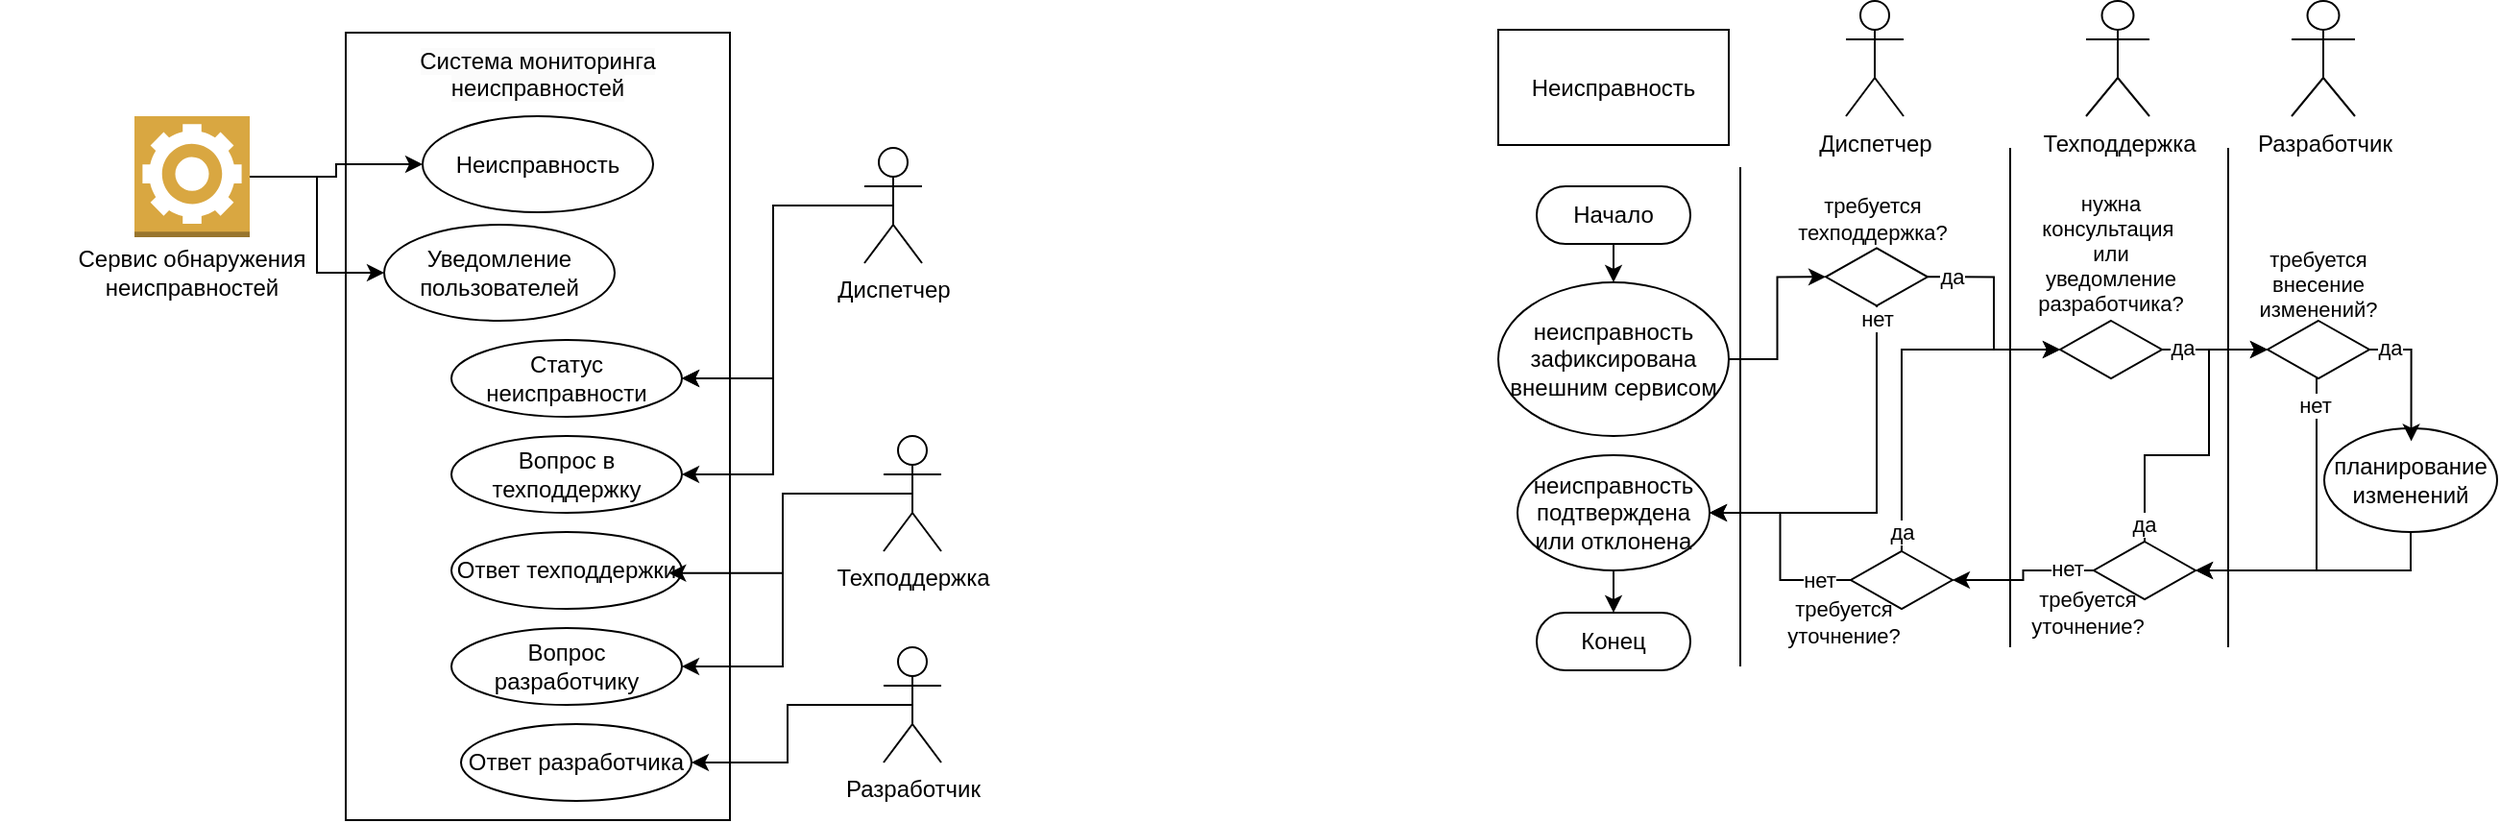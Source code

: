 <mxfile version="26.0.9">
  <diagram name="Страница — 1" id="SwEqvJPWhyMxqBncDW8C">
    <mxGraphModel dx="2346" dy="865" grid="1" gridSize="10" guides="1" tooltips="1" connect="1" arrows="1" fold="1" page="0" pageScale="1" pageWidth="827" pageHeight="1169" background="none" math="0" shadow="0">
      <root>
        <mxCell id="0" />
        <mxCell id="1" parent="0" />
        <mxCell id="7dcCvywfyXwEM8nJTA-8-9" value="Система мониторинга&#xa;неисправностей" style="rounded=0;whiteSpace=wrap;verticalAlign=top;labelBackgroundColor=none;textOpacity=0;fontColor=default;fillColor=none;" vertex="1" parent="1">
          <mxGeometry x="-1290" y="-330" width="200" height="410" as="geometry" />
        </mxCell>
        <mxCell id="7dcCvywfyXwEM8nJTA-8-29" style="edgeStyle=orthogonalEdgeStyle;rounded=0;orthogonalLoop=1;jettySize=auto;html=1;exitX=1;exitY=0.5;exitDx=0;exitDy=0;exitPerimeter=0;entryX=0;entryY=0.5;entryDx=0;entryDy=0;" edge="1" parent="1" source="7dcCvywfyXwEM8nJTA-8-1" target="7dcCvywfyXwEM8nJTA-8-20">
          <mxGeometry relative="1" as="geometry" />
        </mxCell>
        <mxCell id="7dcCvywfyXwEM8nJTA-8-1" value="" style="outlineConnect=0;dashed=0;verticalLabelPosition=bottom;verticalAlign=top;align=center;html=1;shape=mxgraph.aws3.worker;fillColor=#D9A741;gradientColor=none;" vertex="1" parent="1">
          <mxGeometry x="-1400" y="-286.5" width="60" height="63" as="geometry" />
        </mxCell>
        <mxCell id="7dcCvywfyXwEM8nJTA-8-23" style="edgeStyle=orthogonalEdgeStyle;rounded=0;orthogonalLoop=1;jettySize=auto;html=1;exitX=0.5;exitY=0.5;exitDx=0;exitDy=0;exitPerimeter=0;entryX=1;entryY=0.5;entryDx=0;entryDy=0;" edge="1" parent="1" source="7dcCvywfyXwEM8nJTA-8-2" target="7dcCvywfyXwEM8nJTA-8-14">
          <mxGeometry relative="1" as="geometry" />
        </mxCell>
        <mxCell id="7dcCvywfyXwEM8nJTA-8-24" style="edgeStyle=orthogonalEdgeStyle;rounded=0;orthogonalLoop=1;jettySize=auto;html=1;exitX=0.5;exitY=0.5;exitDx=0;exitDy=0;exitPerimeter=0;entryX=1;entryY=0.5;entryDx=0;entryDy=0;" edge="1" parent="1" source="7dcCvywfyXwEM8nJTA-8-2" target="7dcCvywfyXwEM8nJTA-8-21">
          <mxGeometry relative="1" as="geometry" />
        </mxCell>
        <mxCell id="7dcCvywfyXwEM8nJTA-8-2" value="Диспетчер" style="shape=umlActor;verticalLabelPosition=bottom;verticalAlign=top;html=1;outlineConnect=0;" vertex="1" parent="1">
          <mxGeometry x="-1020" y="-270" width="30" height="60" as="geometry" />
        </mxCell>
        <mxCell id="7dcCvywfyXwEM8nJTA-8-36" style="edgeStyle=orthogonalEdgeStyle;rounded=0;orthogonalLoop=1;jettySize=auto;html=1;entryX=1;entryY=0.5;entryDx=0;entryDy=0;" edge="1" parent="1" source="7dcCvywfyXwEM8nJTA-8-3" target="7dcCvywfyXwEM8nJTA-8-32">
          <mxGeometry relative="1" as="geometry" />
        </mxCell>
        <mxCell id="7dcCvywfyXwEM8nJTA-8-3" value="Техподдержка" style="shape=umlActor;verticalLabelPosition=bottom;verticalAlign=top;html=1;outlineConnect=0;" vertex="1" parent="1">
          <mxGeometry x="-1010" y="-120" width="30" height="60" as="geometry" />
        </mxCell>
        <mxCell id="7dcCvywfyXwEM8nJTA-8-37" style="edgeStyle=orthogonalEdgeStyle;rounded=0;orthogonalLoop=1;jettySize=auto;html=1;exitX=0.5;exitY=0.5;exitDx=0;exitDy=0;exitPerimeter=0;entryX=1;entryY=0.5;entryDx=0;entryDy=0;" edge="1" parent="1" source="7dcCvywfyXwEM8nJTA-8-4" target="7dcCvywfyXwEM8nJTA-8-34">
          <mxGeometry relative="1" as="geometry" />
        </mxCell>
        <mxCell id="7dcCvywfyXwEM8nJTA-8-4" value="Разработчик" style="shape=umlActor;verticalLabelPosition=bottom;verticalAlign=top;html=1;outlineConnect=0;" vertex="1" parent="1">
          <mxGeometry x="-1010" y="-10" width="30" height="60" as="geometry" />
        </mxCell>
        <mxCell id="7dcCvywfyXwEM8nJTA-8-12" value="Неисправность" style="ellipse;whiteSpace=wrap;html=1;" vertex="1" parent="1">
          <mxGeometry x="-1250" y="-286.5" width="120" height="50" as="geometry" />
        </mxCell>
        <mxCell id="7dcCvywfyXwEM8nJTA-8-20" value="Уведомление пользователей" style="ellipse;whiteSpace=wrap;html=1;" vertex="1" parent="1">
          <mxGeometry x="-1270" y="-230" width="120" height="50" as="geometry" />
        </mxCell>
        <mxCell id="7dcCvywfyXwEM8nJTA-8-21" value="Вопрос в техподдержку" style="ellipse;whiteSpace=wrap;html=1;" vertex="1" parent="1">
          <mxGeometry x="-1235" y="-120" width="120" height="40" as="geometry" />
        </mxCell>
        <mxCell id="7dcCvywfyXwEM8nJTA-8-30" style="edgeStyle=orthogonalEdgeStyle;rounded=0;orthogonalLoop=1;jettySize=auto;html=1;entryX=0;entryY=0.5;entryDx=0;entryDy=0;" edge="1" parent="1" source="7dcCvywfyXwEM8nJTA-8-1" target="7dcCvywfyXwEM8nJTA-8-12">
          <mxGeometry relative="1" as="geometry">
            <mxPoint x="-1270" y="-246" as="targetPoint" />
          </mxGeometry>
        </mxCell>
        <mxCell id="7dcCvywfyXwEM8nJTA-8-31" value="" style="edgeStyle=orthogonalEdgeStyle;rounded=0;orthogonalLoop=1;jettySize=auto;html=1;exitX=0.5;exitY=0.5;exitDx=0;exitDy=0;exitPerimeter=0;entryX=1;entryY=0.5;entryDx=0;entryDy=0;" edge="1" parent="1" source="7dcCvywfyXwEM8nJTA-8-2" target="7dcCvywfyXwEM8nJTA-8-14">
          <mxGeometry relative="1" as="geometry">
            <mxPoint x="-1005" y="-240" as="sourcePoint" />
            <mxPoint x="-1150" y="-70" as="targetPoint" />
          </mxGeometry>
        </mxCell>
        <mxCell id="7dcCvywfyXwEM8nJTA-8-14" value="Статус неисправности" style="ellipse;whiteSpace=wrap;html=1;" vertex="1" parent="1">
          <mxGeometry x="-1235" y="-170" width="120" height="40" as="geometry" />
        </mxCell>
        <mxCell id="7dcCvywfyXwEM8nJTA-8-32" value="Вопрос разработчику" style="ellipse;whiteSpace=wrap;html=1;" vertex="1" parent="1">
          <mxGeometry x="-1235" y="-20" width="120" height="40" as="geometry" />
        </mxCell>
        <mxCell id="7dcCvywfyXwEM8nJTA-8-33" value="Ответ техподдержки" style="ellipse;whiteSpace=wrap;html=1;" vertex="1" parent="1">
          <mxGeometry x="-1235" y="-70" width="120" height="40" as="geometry" />
        </mxCell>
        <mxCell id="7dcCvywfyXwEM8nJTA-8-34" value="Ответ разработчика" style="ellipse;whiteSpace=wrap;html=1;" vertex="1" parent="1">
          <mxGeometry x="-1230" y="30" width="120" height="40" as="geometry" />
        </mxCell>
        <mxCell id="7dcCvywfyXwEM8nJTA-8-35" style="edgeStyle=orthogonalEdgeStyle;rounded=0;orthogonalLoop=1;jettySize=auto;html=1;exitX=0.5;exitY=0.5;exitDx=0;exitDy=0;exitPerimeter=0;entryX=0.943;entryY=0.534;entryDx=0;entryDy=0;entryPerimeter=0;" edge="1" parent="1" source="7dcCvywfyXwEM8nJTA-8-3" target="7dcCvywfyXwEM8nJTA-8-33">
          <mxGeometry relative="1" as="geometry" />
        </mxCell>
        <mxCell id="7dcCvywfyXwEM8nJTA-8-38" value="&#xa;&lt;span style=&quot;color: rgb(0, 0, 0); font-family: Helvetica; font-size: 12px; font-style: normal; font-variant-ligatures: normal; font-variant-caps: normal; font-weight: 400; letter-spacing: normal; orphans: 2; text-align: center; text-indent: 0px; text-transform: none; widows: 2; word-spacing: 0px; -webkit-text-stroke-width: 0px; white-space: normal; background-color: rgb(251, 251, 251); text-decoration-thickness: initial; text-decoration-style: initial; text-decoration-color: initial; display: inline !important; float: none;&quot;&gt;Система мониторинга&lt;/span&gt;&lt;br style=&quot;forced-color-adjust: none; padding: 0px; margin: 0px; color: rgb(0, 0, 0); font-family: Helvetica; font-size: 12px; font-style: normal; font-variant-ligatures: normal; font-variant-caps: normal; font-weight: 400; letter-spacing: normal; orphans: 2; text-align: center; text-indent: 0px; text-transform: none; widows: 2; word-spacing: 0px; -webkit-text-stroke-width: 0px; white-space: normal; background-color: rgb(251, 251, 251); text-decoration-thickness: initial; text-decoration-style: initial; text-decoration-color: initial;&quot;&gt;&lt;span style=&quot;color: rgb(0, 0, 0); font-family: Helvetica; font-size: 12px; font-style: normal; font-variant-ligatures: normal; font-variant-caps: normal; font-weight: 400; letter-spacing: normal; orphans: 2; text-align: center; text-indent: 0px; text-transform: none; widows: 2; word-spacing: 0px; -webkit-text-stroke-width: 0px; white-space: normal; background-color: rgb(251, 251, 251); text-decoration-thickness: initial; text-decoration-style: initial; text-decoration-color: initial; display: inline !important; float: none;&quot;&gt;неисправностей&lt;/span&gt;&#xa;&#xa;" style="text;html=1;align=center;verticalAlign=middle;whiteSpace=wrap;rounded=0;" vertex="1" parent="1">
          <mxGeometry x="-1290" y="-316.5" width="200" height="30" as="geometry" />
        </mxCell>
        <mxCell id="7dcCvywfyXwEM8nJTA-8-39" value="&lt;br&gt;Сервис обнаружения неисправностей&lt;div&gt;&lt;br&gt;&lt;/div&gt;" style="text;html=1;align=center;verticalAlign=middle;whiteSpace=wrap;rounded=0;" vertex="1" parent="1">
          <mxGeometry x="-1470" y="-220" width="200" height="30" as="geometry" />
        </mxCell>
        <mxCell id="7dcCvywfyXwEM8nJTA-8-41" value="Неисправность" style="rounded=0;whiteSpace=wrap;html=1;shadow=0;" vertex="1" parent="1">
          <mxGeometry x="-690" y="-331.5" width="120" height="60" as="geometry" />
        </mxCell>
        <mxCell id="7dcCvywfyXwEM8nJTA-8-50" value="Диспетчер" style="shape=umlActor;verticalLabelPosition=bottom;verticalAlign=top;html=1;outlineConnect=0;" vertex="1" parent="1">
          <mxGeometry x="-509" y="-346.5" width="30" height="60" as="geometry" />
        </mxCell>
        <mxCell id="7dcCvywfyXwEM8nJTA-8-57" value="" style="endArrow=none;html=1;rounded=0;" edge="1" parent="1">
          <mxGeometry width="50" height="50" relative="1" as="geometry">
            <mxPoint x="-564" as="sourcePoint" />
            <mxPoint x="-564" y="-260" as="targetPoint" />
          </mxGeometry>
        </mxCell>
        <mxCell id="7dcCvywfyXwEM8nJTA-8-63" value="" style="endArrow=none;html=1;rounded=0;" edge="1" parent="1">
          <mxGeometry width="50" height="50" relative="1" as="geometry">
            <mxPoint x="-423.5" y="-10" as="sourcePoint" />
            <mxPoint x="-423.5" y="-270" as="targetPoint" />
          </mxGeometry>
        </mxCell>
        <mxCell id="7dcCvywfyXwEM8nJTA-8-64" value="Техподдержка" style="shape=umlActor;verticalLabelPosition=bottom;verticalAlign=top;html=1;outlineConnect=0;" vertex="1" parent="1">
          <mxGeometry x="-384" y="-346.5" width="33" height="60" as="geometry" />
        </mxCell>
        <mxCell id="7dcCvywfyXwEM8nJTA-8-65" value="" style="endArrow=none;html=1;rounded=0;" edge="1" parent="1">
          <mxGeometry width="50" height="50" relative="1" as="geometry">
            <mxPoint x="-310" y="-10" as="sourcePoint" />
            <mxPoint x="-310" y="-270" as="targetPoint" />
          </mxGeometry>
        </mxCell>
        <mxCell id="7dcCvywfyXwEM8nJTA-8-68" value="Разработчик" style="shape=umlActor;verticalLabelPosition=bottom;verticalAlign=top;html=1;outlineConnect=0;" vertex="1" parent="1">
          <mxGeometry x="-277" y="-346.5" width="33" height="60" as="geometry" />
        </mxCell>
        <mxCell id="7dcCvywfyXwEM8nJTA-8-117" style="edgeStyle=orthogonalEdgeStyle;rounded=0;orthogonalLoop=1;jettySize=auto;html=1;exitX=1;exitY=0.5;exitDx=0;exitDy=0;entryX=0;entryY=0.5;entryDx=0;entryDy=0;" edge="1" parent="1" source="7dcCvywfyXwEM8nJTA-8-77" target="7dcCvywfyXwEM8nJTA-8-80">
          <mxGeometry relative="1" as="geometry" />
        </mxCell>
        <mxCell id="7dcCvywfyXwEM8nJTA-8-77" value="неисправность зафиксирована внешним сервисом" style="ellipse;whiteSpace=wrap;html=1;" vertex="1" parent="1">
          <mxGeometry x="-690" y="-200" width="120" height="80" as="geometry" />
        </mxCell>
        <mxCell id="7dcCvywfyXwEM8nJTA-8-79" style="edgeStyle=orthogonalEdgeStyle;rounded=0;orthogonalLoop=1;jettySize=auto;html=1;exitX=0.5;exitY=0.5;exitDx=0;exitDy=15;exitPerimeter=0;entryX=0.5;entryY=0;entryDx=0;entryDy=0;" edge="1" parent="1" source="7dcCvywfyXwEM8nJTA-8-78" target="7dcCvywfyXwEM8nJTA-8-77">
          <mxGeometry relative="1" as="geometry" />
        </mxCell>
        <mxCell id="7dcCvywfyXwEM8nJTA-8-78" value="Начало" style="html=1;dashed=0;whiteSpace=wrap;shape=mxgraph.dfd.start" vertex="1" parent="1">
          <mxGeometry x="-670" y="-250" width="80" height="30" as="geometry" />
        </mxCell>
        <mxCell id="7dcCvywfyXwEM8nJTA-8-91" style="edgeStyle=orthogonalEdgeStyle;rounded=0;orthogonalLoop=1;jettySize=auto;html=1;exitX=1;exitY=0.5;exitDx=0;exitDy=0;entryX=0;entryY=0.5;entryDx=0;entryDy=0;" edge="1" parent="1" source="7dcCvywfyXwEM8nJTA-8-80" target="7dcCvywfyXwEM8nJTA-8-87">
          <mxGeometry relative="1" as="geometry" />
        </mxCell>
        <mxCell id="7dcCvywfyXwEM8nJTA-8-105" value="да" style="edgeLabel;html=1;align=center;verticalAlign=middle;resizable=0;points=[];" vertex="1" connectable="0" parent="7dcCvywfyXwEM8nJTA-8-91">
          <mxGeometry x="-0.866" relative="1" as="geometry">
            <mxPoint x="5" as="offset" />
          </mxGeometry>
        </mxCell>
        <mxCell id="7dcCvywfyXwEM8nJTA-8-80" value="" style="rhombus;whiteSpace=wrap;html=1;fillColor=none;" vertex="1" parent="1">
          <mxGeometry x="-519.5" y="-217.83" width="53" height="30" as="geometry" />
        </mxCell>
        <mxCell id="7dcCvywfyXwEM8nJTA-8-84" value="требуется&lt;div&gt;техподдержка?&lt;/div&gt;" style="text;html=1;align=center;verticalAlign=middle;whiteSpace=wrap;rounded=0;fontSize=11;" vertex="1" parent="1">
          <mxGeometry x="-535.5" y="-247.83" width="80" height="30" as="geometry" />
        </mxCell>
        <mxCell id="7dcCvywfyXwEM8nJTA-8-92" style="edgeStyle=orthogonalEdgeStyle;rounded=0;orthogonalLoop=1;jettySize=auto;html=1;exitX=1;exitY=0.5;exitDx=0;exitDy=0;entryX=0;entryY=0.5;entryDx=0;entryDy=0;" edge="1" parent="1" source="7dcCvywfyXwEM8nJTA-8-87" target="7dcCvywfyXwEM8nJTA-8-88">
          <mxGeometry relative="1" as="geometry" />
        </mxCell>
        <mxCell id="7dcCvywfyXwEM8nJTA-8-131" value="да" style="edgeLabel;html=1;align=center;verticalAlign=middle;resizable=0;points=[];" vertex="1" connectable="0" parent="7dcCvywfyXwEM8nJTA-8-92">
          <mxGeometry x="-0.734" y="-1" relative="1" as="geometry">
            <mxPoint x="3" y="-2" as="offset" />
          </mxGeometry>
        </mxCell>
        <mxCell id="7dcCvywfyXwEM8nJTA-8-87" value="" style="rhombus;whiteSpace=wrap;html=1;fillColor=none;" vertex="1" parent="1">
          <mxGeometry x="-397.5" y="-180" width="53" height="30" as="geometry" />
        </mxCell>
        <mxCell id="7dcCvywfyXwEM8nJTA-8-127" style="edgeStyle=orthogonalEdgeStyle;rounded=0;orthogonalLoop=1;jettySize=auto;html=1;exitX=0.5;exitY=1;exitDx=0;exitDy=0;entryX=1;entryY=0.5;entryDx=0;entryDy=0;" edge="1" parent="1" source="7dcCvywfyXwEM8nJTA-8-88" target="7dcCvywfyXwEM8nJTA-8-126">
          <mxGeometry relative="1" as="geometry">
            <Array as="points">
              <mxPoint x="-264" y="-50" />
            </Array>
          </mxGeometry>
        </mxCell>
        <mxCell id="7dcCvywfyXwEM8nJTA-8-141" value="нет" style="edgeLabel;html=1;align=center;verticalAlign=middle;resizable=0;points=[];" vertex="1" connectable="0" parent="7dcCvywfyXwEM8nJTA-8-127">
          <mxGeometry x="-0.825" y="-1" relative="1" as="geometry">
            <mxPoint as="offset" />
          </mxGeometry>
        </mxCell>
        <mxCell id="7dcCvywfyXwEM8nJTA-8-88" value="" style="rhombus;whiteSpace=wrap;html=1;fillColor=none;" vertex="1" parent="1">
          <mxGeometry x="-289.5" y="-180" width="53" height="30" as="geometry" />
        </mxCell>
        <mxCell id="7dcCvywfyXwEM8nJTA-8-89" value="нужна&lt;div&gt;консультация&amp;nbsp; или уведомление разработчика?&lt;/div&gt;" style="text;html=1;align=center;verticalAlign=middle;whiteSpace=wrap;rounded=0;fontSize=11;" vertex="1" parent="1">
          <mxGeometry x="-401" y="-230" width="60" height="30" as="geometry" />
        </mxCell>
        <mxCell id="7dcCvywfyXwEM8nJTA-8-95" value="неисправность подтверждена или отклонена" style="ellipse;whiteSpace=wrap;html=1;" vertex="1" parent="1">
          <mxGeometry x="-680" y="-110" width="100" height="60" as="geometry" />
        </mxCell>
        <mxCell id="7dcCvywfyXwEM8nJTA-8-103" style="edgeStyle=orthogonalEdgeStyle;rounded=0;orthogonalLoop=1;jettySize=auto;html=1;exitX=0.5;exitY=1;exitDx=0;exitDy=0;" edge="1" parent="1" source="7dcCvywfyXwEM8nJTA-8-80">
          <mxGeometry relative="1" as="geometry">
            <mxPoint x="-466.5" y="-140" as="sourcePoint" />
            <mxPoint x="-580" y="-80" as="targetPoint" />
            <Array as="points">
              <mxPoint x="-493" y="-80" />
            </Array>
          </mxGeometry>
        </mxCell>
        <mxCell id="7dcCvywfyXwEM8nJTA-8-106" value="нет" style="edgeLabel;html=1;align=center;verticalAlign=middle;resizable=0;points=[];" vertex="1" connectable="0" parent="7dcCvywfyXwEM8nJTA-8-103">
          <mxGeometry x="-0.825" relative="1" as="geometry">
            <mxPoint y="-10" as="offset" />
          </mxGeometry>
        </mxCell>
        <mxCell id="7dcCvywfyXwEM8nJTA-8-108" value="требуется&lt;div&gt;уточнение?&lt;/div&gt;" style="text;html=1;align=center;verticalAlign=middle;whiteSpace=wrap;rounded=0;fontSize=11;" vertex="1" parent="1">
          <mxGeometry x="-540" y="-38" width="60" height="30" as="geometry" />
        </mxCell>
        <mxCell id="7dcCvywfyXwEM8nJTA-8-136" style="edgeStyle=orthogonalEdgeStyle;rounded=0;orthogonalLoop=1;jettySize=auto;html=1;entryX=1;entryY=0.5;entryDx=0;entryDy=0;" edge="1" parent="1" source="7dcCvywfyXwEM8nJTA-8-120" target="7dcCvywfyXwEM8nJTA-8-95">
          <mxGeometry relative="1" as="geometry" />
        </mxCell>
        <mxCell id="7dcCvywfyXwEM8nJTA-8-137" value="нет" style="edgeLabel;html=1;align=center;verticalAlign=middle;resizable=0;points=[];" vertex="1" connectable="0" parent="7dcCvywfyXwEM8nJTA-8-136">
          <mxGeometry x="-0.693" relative="1" as="geometry">
            <mxPoint as="offset" />
          </mxGeometry>
        </mxCell>
        <mxCell id="7dcCvywfyXwEM8nJTA-8-155" style="edgeStyle=orthogonalEdgeStyle;rounded=0;orthogonalLoop=1;jettySize=auto;html=1;exitX=0.5;exitY=0;exitDx=0;exitDy=0;entryX=0;entryY=0.5;entryDx=0;entryDy=0;" edge="1" parent="1" source="7dcCvywfyXwEM8nJTA-8-120" target="7dcCvywfyXwEM8nJTA-8-87">
          <mxGeometry relative="1" as="geometry" />
        </mxCell>
        <mxCell id="7dcCvywfyXwEM8nJTA-8-156" value="да" style="edgeLabel;html=1;align=center;verticalAlign=middle;resizable=0;points=[];" vertex="1" connectable="0" parent="7dcCvywfyXwEM8nJTA-8-155">
          <mxGeometry x="-0.51" y="1" relative="1" as="geometry">
            <mxPoint x="1" y="36" as="offset" />
          </mxGeometry>
        </mxCell>
        <mxCell id="7dcCvywfyXwEM8nJTA-8-120" value="" style="rhombus;whiteSpace=wrap;html=1;fillColor=none;" vertex="1" parent="1">
          <mxGeometry x="-506.5" y="-60" width="53" height="30" as="geometry" />
        </mxCell>
        <mxCell id="7dcCvywfyXwEM8nJTA-8-125" value="требуется&lt;div&gt;уточнение?&lt;/div&gt;" style="text;html=1;align=center;verticalAlign=middle;whiteSpace=wrap;rounded=0;fontSize=11;" vertex="1" parent="1">
          <mxGeometry x="-413.5" y="-43" width="60" height="30" as="geometry" />
        </mxCell>
        <mxCell id="7dcCvywfyXwEM8nJTA-8-157" style="edgeStyle=orthogonalEdgeStyle;rounded=0;orthogonalLoop=1;jettySize=auto;html=1;exitX=0.5;exitY=0;exitDx=0;exitDy=0;entryX=0;entryY=0.5;entryDx=0;entryDy=0;" edge="1" parent="1" source="7dcCvywfyXwEM8nJTA-8-126" target="7dcCvywfyXwEM8nJTA-8-88">
          <mxGeometry relative="1" as="geometry">
            <Array as="points">
              <mxPoint x="-353" y="-110" />
              <mxPoint x="-320" y="-110" />
              <mxPoint x="-320" y="-165" />
            </Array>
          </mxGeometry>
        </mxCell>
        <mxCell id="7dcCvywfyXwEM8nJTA-8-158" value="да" style="edgeLabel;html=1;align=center;verticalAlign=middle;resizable=0;points=[];" vertex="1" connectable="0" parent="7dcCvywfyXwEM8nJTA-8-157">
          <mxGeometry x="-0.888" y="1" relative="1" as="geometry">
            <mxPoint as="offset" />
          </mxGeometry>
        </mxCell>
        <mxCell id="7dcCvywfyXwEM8nJTA-8-162" style="edgeStyle=orthogonalEdgeStyle;rounded=0;orthogonalLoop=1;jettySize=auto;html=1;exitX=0;exitY=0.5;exitDx=0;exitDy=0;entryX=1;entryY=0.5;entryDx=0;entryDy=0;" edge="1" parent="1" source="7dcCvywfyXwEM8nJTA-8-126" target="7dcCvywfyXwEM8nJTA-8-120">
          <mxGeometry relative="1" as="geometry" />
        </mxCell>
        <mxCell id="7dcCvywfyXwEM8nJTA-8-163" value="нет" style="edgeLabel;html=1;align=center;verticalAlign=middle;resizable=0;points=[];" vertex="1" connectable="0" parent="7dcCvywfyXwEM8nJTA-8-162">
          <mxGeometry x="-0.826" relative="1" as="geometry">
            <mxPoint x="-7" y="-1" as="offset" />
          </mxGeometry>
        </mxCell>
        <mxCell id="7dcCvywfyXwEM8nJTA-8-126" value="" style="rhombus;whiteSpace=wrap;html=1;fillColor=none;" vertex="1" parent="1">
          <mxGeometry x="-380" y="-65" width="53" height="30" as="geometry" />
        </mxCell>
        <mxCell id="7dcCvywfyXwEM8nJTA-8-140" value="требуется&lt;div&gt;внесение изменений?&lt;/div&gt;" style="text;html=1;align=center;verticalAlign=middle;whiteSpace=wrap;rounded=0;fontSize=11;" vertex="1" parent="1">
          <mxGeometry x="-303" y="-214" width="80" height="30" as="geometry" />
        </mxCell>
        <mxCell id="7dcCvywfyXwEM8nJTA-8-147" style="edgeStyle=orthogonalEdgeStyle;rounded=0;orthogonalLoop=1;jettySize=auto;html=1;exitX=0.5;exitY=1;exitDx=0;exitDy=0;entryX=1;entryY=0.5;entryDx=0;entryDy=0;" edge="1" parent="1" source="7dcCvywfyXwEM8nJTA-8-145" target="7dcCvywfyXwEM8nJTA-8-126">
          <mxGeometry relative="1" as="geometry" />
        </mxCell>
        <mxCell id="7dcCvywfyXwEM8nJTA-8-145" value="планирование изменений" style="ellipse;whiteSpace=wrap;html=1;" vertex="1" parent="1">
          <mxGeometry x="-260" y="-124" width="90" height="54" as="geometry" />
        </mxCell>
        <mxCell id="7dcCvywfyXwEM8nJTA-8-146" style="edgeStyle=orthogonalEdgeStyle;rounded=0;orthogonalLoop=1;jettySize=auto;html=1;exitX=1;exitY=0.5;exitDx=0;exitDy=0;entryX=0.503;entryY=0.124;entryDx=0;entryDy=0;entryPerimeter=0;" edge="1" parent="1" source="7dcCvywfyXwEM8nJTA-8-88" target="7dcCvywfyXwEM8nJTA-8-145">
          <mxGeometry relative="1" as="geometry" />
        </mxCell>
        <mxCell id="7dcCvywfyXwEM8nJTA-8-148" value="да" style="edgeLabel;html=1;align=center;verticalAlign=middle;resizable=0;points=[];" vertex="1" connectable="0" parent="7dcCvywfyXwEM8nJTA-8-146">
          <mxGeometry x="-0.748" y="-1" relative="1" as="geometry">
            <mxPoint x="1" y="-2" as="offset" />
          </mxGeometry>
        </mxCell>
        <mxCell id="7dcCvywfyXwEM8nJTA-8-165" value="Конец" style="html=1;dashed=0;whiteSpace=wrap;shape=mxgraph.dfd.start" vertex="1" parent="1">
          <mxGeometry x="-670" y="-28" width="80" height="30" as="geometry" />
        </mxCell>
        <mxCell id="7dcCvywfyXwEM8nJTA-8-166" style="edgeStyle=orthogonalEdgeStyle;rounded=0;orthogonalLoop=1;jettySize=auto;html=1;exitX=0.5;exitY=1;exitDx=0;exitDy=0;entryX=0.5;entryY=0.5;entryDx=0;entryDy=-15;entryPerimeter=0;" edge="1" parent="1" source="7dcCvywfyXwEM8nJTA-8-95" target="7dcCvywfyXwEM8nJTA-8-165">
          <mxGeometry relative="1" as="geometry" />
        </mxCell>
      </root>
    </mxGraphModel>
  </diagram>
</mxfile>
